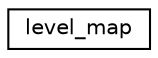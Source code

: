 digraph "Graphical Class Hierarchy"
{
 // LATEX_PDF_SIZE
  edge [fontname="Helvetica",fontsize="10",labelfontname="Helvetica",labelfontsize="10"];
  node [fontname="Helvetica",fontsize="10",shape=record];
  rankdir="LR";
  Node0 [label="level_map",height=0.2,width=0.4,color="black", fillcolor="white", style="filled",URL="$classlevel__map.html",tooltip=" "];
}
